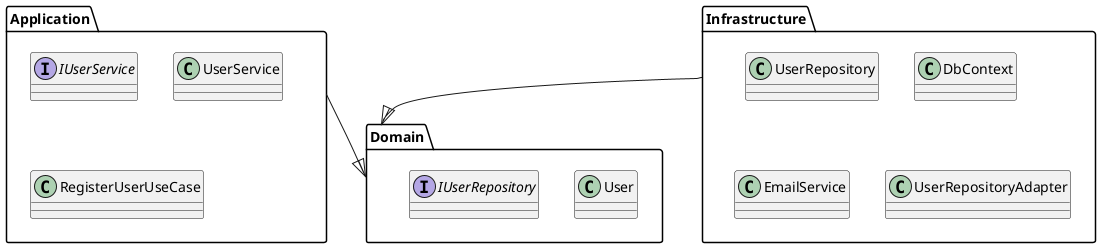 @startuml
package Application {
  interface IUserService
  class UserService
  class RegisterUserUseCase
}

package Domain {
  class User
  interface IUserRepository
}

package Infrastructure {
  class UserRepository
  class DbContext
  class EmailService
  class UserRepositoryAdapter
}

Application --|> Domain
Infrastructure --|> Domain
@enduml